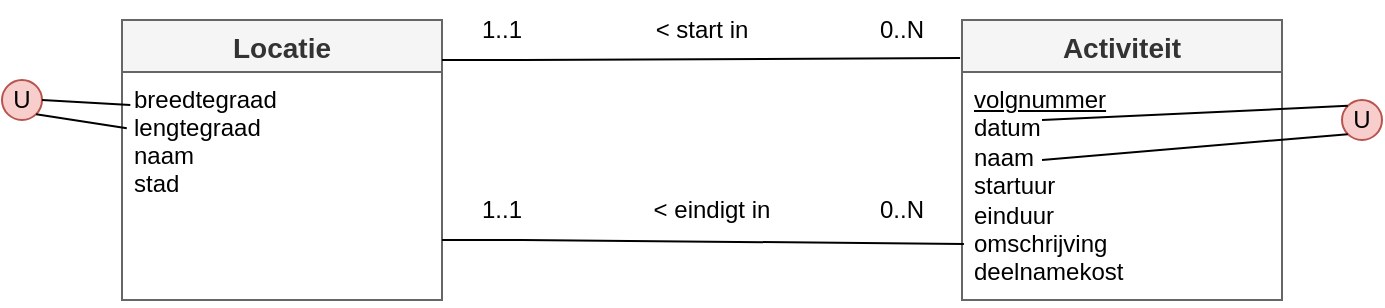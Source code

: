 <mxfile version="28.2.8">
  <diagram name="Pagina-1" id="grvdVwcaMM5rziCP3vKc">
    <mxGraphModel dx="464" dy="832" grid="1" gridSize="10" guides="1" tooltips="1" connect="1" arrows="1" fold="1" page="1" pageScale="1" pageWidth="827" pageHeight="1169" math="0" shadow="0">
      <root>
        <mxCell id="0" />
        <mxCell id="1" parent="0" />
        <mxCell id="w-0rF1SBlp9nh93vEnsg-11" value="Locatie" style="swimlane;fontStyle=1;childLayout=stackLayout;horizontal=1;startSize=26;horizontalStack=0;resizeParent=1;resizeParentMax=0;resizeLast=0;collapsible=1;marginBottom=0;align=center;fontSize=14;strokeColor=#666666;fillColor=#f5f5f5;fontColor=#333333;" vertex="1" parent="1">
          <mxGeometry x="140" y="160" width="160" height="140" as="geometry" />
        </mxCell>
        <mxCell id="w-0rF1SBlp9nh93vEnsg-12" value="breedtegraad&#xa;lengtegraad&#xa;naam&#xa;stad" style="text;strokeColor=none;fillColor=none;spacingLeft=4;spacingRight=4;overflow=hidden;rotatable=0;points=[[0,0.5],[1,0.5]];portConstraint=eastwest;fontSize=12;" vertex="1" parent="w-0rF1SBlp9nh93vEnsg-11">
          <mxGeometry y="26" width="160" height="114" as="geometry" />
        </mxCell>
        <mxCell id="w-0rF1SBlp9nh93vEnsg-13" value="Activiteit" style="swimlane;fontStyle=1;childLayout=stackLayout;horizontal=1;startSize=26;horizontalStack=0;resizeParent=1;resizeParentMax=0;resizeLast=0;collapsible=1;marginBottom=0;align=center;fontSize=14;strokeColor=#666666;fillColor=#f5f5f5;fontColor=#333333;" vertex="1" parent="1">
          <mxGeometry x="560" y="160" width="160" height="140" as="geometry" />
        </mxCell>
        <mxCell id="w-0rF1SBlp9nh93vEnsg-14" value="&lt;u&gt;volgnummer&lt;br&gt;&lt;/u&gt;datum&lt;br&gt;naam&lt;br&gt;startuur&lt;br&gt;einduur&lt;br&gt;omschrijving&lt;br&gt;deelnamekost" style="text;strokeColor=none;fillColor=none;spacingLeft=4;spacingRight=4;overflow=hidden;rotatable=0;points=[[0,0.5],[1,0.5]];portConstraint=eastwest;fontSize=12;fontStyle=0;html=1;" vertex="1" parent="w-0rF1SBlp9nh93vEnsg-13">
          <mxGeometry y="26" width="160" height="114" as="geometry" />
        </mxCell>
        <mxCell id="w-0rF1SBlp9nh93vEnsg-26" value="" style="endArrow=none;html=1;rounded=0;entryX=-0.006;entryY=0.136;entryDx=0;entryDy=0;entryPerimeter=0;" edge="1" parent="1" target="w-0rF1SBlp9nh93vEnsg-13">
          <mxGeometry width="50" height="50" relative="1" as="geometry">
            <mxPoint x="300" y="180" as="sourcePoint" />
            <mxPoint x="550" y="180" as="targetPoint" />
            <Array as="points">
              <mxPoint x="340" y="180" />
            </Array>
          </mxGeometry>
        </mxCell>
        <mxCell id="w-0rF1SBlp9nh93vEnsg-27" value="&amp;lt; start in" style="text;html=1;whiteSpace=wrap;strokeColor=none;fillColor=none;align=center;verticalAlign=middle;rounded=0;" vertex="1" parent="1">
          <mxGeometry x="400" y="150" width="60" height="30" as="geometry" />
        </mxCell>
        <mxCell id="w-0rF1SBlp9nh93vEnsg-29" value="" style="endArrow=none;html=1;rounded=0;entryX=0.006;entryY=0.754;entryDx=0;entryDy=0;entryPerimeter=0;" edge="1" parent="1" target="w-0rF1SBlp9nh93vEnsg-14">
          <mxGeometry width="50" height="50" relative="1" as="geometry">
            <mxPoint x="300" y="270" as="sourcePoint" />
            <mxPoint x="420" y="270" as="targetPoint" />
            <Array as="points">
              <mxPoint x="340" y="270" />
            </Array>
          </mxGeometry>
        </mxCell>
        <mxCell id="w-0rF1SBlp9nh93vEnsg-30" value="&amp;lt; eindigt in" style="text;html=1;whiteSpace=wrap;strokeColor=none;fillColor=none;align=center;verticalAlign=middle;rounded=0;" vertex="1" parent="1">
          <mxGeometry x="400" y="240" width="70" height="30" as="geometry" />
        </mxCell>
        <mxCell id="w-0rF1SBlp9nh93vEnsg-32" value="U" style="ellipse;whiteSpace=wrap;html=1;strokeColor=#b85450;fillColor=#f8cecc;" vertex="1" parent="1">
          <mxGeometry x="80" y="190" width="20" height="20" as="geometry" />
        </mxCell>
        <mxCell id="w-0rF1SBlp9nh93vEnsg-34" value="" style="endArrow=none;html=1;rounded=0;exitX=1;exitY=1;exitDx=0;exitDy=0;entryX=0.015;entryY=0.247;entryDx=0;entryDy=0;entryPerimeter=0;" edge="1" parent="1" source="w-0rF1SBlp9nh93vEnsg-32" target="w-0rF1SBlp9nh93vEnsg-12">
          <mxGeometry width="50" height="50" relative="1" as="geometry">
            <mxPoint x="140" y="210" as="sourcePoint" />
            <mxPoint x="190" y="160" as="targetPoint" />
          </mxGeometry>
        </mxCell>
        <mxCell id="w-0rF1SBlp9nh93vEnsg-33" value="" style="endArrow=none;html=1;rounded=0;exitX=1;exitY=0.5;exitDx=0;exitDy=0;entryX=0.026;entryY=0.145;entryDx=0;entryDy=0;entryPerimeter=0;" edge="1" parent="1" source="w-0rF1SBlp9nh93vEnsg-32" target="w-0rF1SBlp9nh93vEnsg-12">
          <mxGeometry width="50" height="50" relative="1" as="geometry">
            <mxPoint x="110.001" y="122.909" as="sourcePoint" />
            <mxPoint x="173.01" y="120.002" as="targetPoint" />
          </mxGeometry>
        </mxCell>
        <mxCell id="w-0rF1SBlp9nh93vEnsg-36" value="U" style="ellipse;whiteSpace=wrap;html=1;strokeColor=#b85450;fillColor=#f8cecc;" vertex="1" parent="1">
          <mxGeometry x="750" y="200" width="20" height="20" as="geometry" />
        </mxCell>
        <mxCell id="w-0rF1SBlp9nh93vEnsg-37" value="" style="endArrow=none;html=1;rounded=0;entryX=0;entryY=1;entryDx=0;entryDy=0;exitX=0.25;exitY=0.386;exitDx=0;exitDy=0;exitPerimeter=0;" edge="1" parent="1" source="w-0rF1SBlp9nh93vEnsg-14" target="w-0rF1SBlp9nh93vEnsg-36">
          <mxGeometry width="50" height="50" relative="1" as="geometry">
            <mxPoint x="610" y="230" as="sourcePoint" />
            <mxPoint x="660" y="180" as="targetPoint" />
          </mxGeometry>
        </mxCell>
        <mxCell id="w-0rF1SBlp9nh93vEnsg-38" value="" style="endArrow=none;html=1;rounded=0;entryX=0;entryY=0;entryDx=0;entryDy=0;exitX=0.25;exitY=0.211;exitDx=0;exitDy=0;exitPerimeter=0;" edge="1" parent="1" source="w-0rF1SBlp9nh93vEnsg-14" target="w-0rF1SBlp9nh93vEnsg-36">
          <mxGeometry width="50" height="50" relative="1" as="geometry">
            <mxPoint x="610" y="230" as="sourcePoint" />
            <mxPoint x="660" y="180" as="targetPoint" />
          </mxGeometry>
        </mxCell>
        <mxCell id="w-0rF1SBlp9nh93vEnsg-39" value="0..N" style="text;html=1;whiteSpace=wrap;strokeColor=none;fillColor=none;align=center;verticalAlign=middle;rounded=0;" vertex="1" parent="1">
          <mxGeometry x="500" y="150" width="60" height="30" as="geometry" />
        </mxCell>
        <mxCell id="w-0rF1SBlp9nh93vEnsg-41" value="1..1" style="text;html=1;whiteSpace=wrap;strokeColor=none;fillColor=none;align=center;verticalAlign=middle;rounded=0;" vertex="1" parent="1">
          <mxGeometry x="300" y="150" width="60" height="30" as="geometry" />
        </mxCell>
        <mxCell id="w-0rF1SBlp9nh93vEnsg-42" value="1..1" style="text;html=1;whiteSpace=wrap;strokeColor=none;fillColor=none;align=center;verticalAlign=middle;rounded=0;" vertex="1" parent="1">
          <mxGeometry x="300" y="240" width="60" height="30" as="geometry" />
        </mxCell>
        <mxCell id="w-0rF1SBlp9nh93vEnsg-43" value="0..N" style="text;html=1;whiteSpace=wrap;strokeColor=none;fillColor=none;align=center;verticalAlign=middle;rounded=0;" vertex="1" parent="1">
          <mxGeometry x="500" y="240" width="60" height="30" as="geometry" />
        </mxCell>
      </root>
    </mxGraphModel>
  </diagram>
</mxfile>
